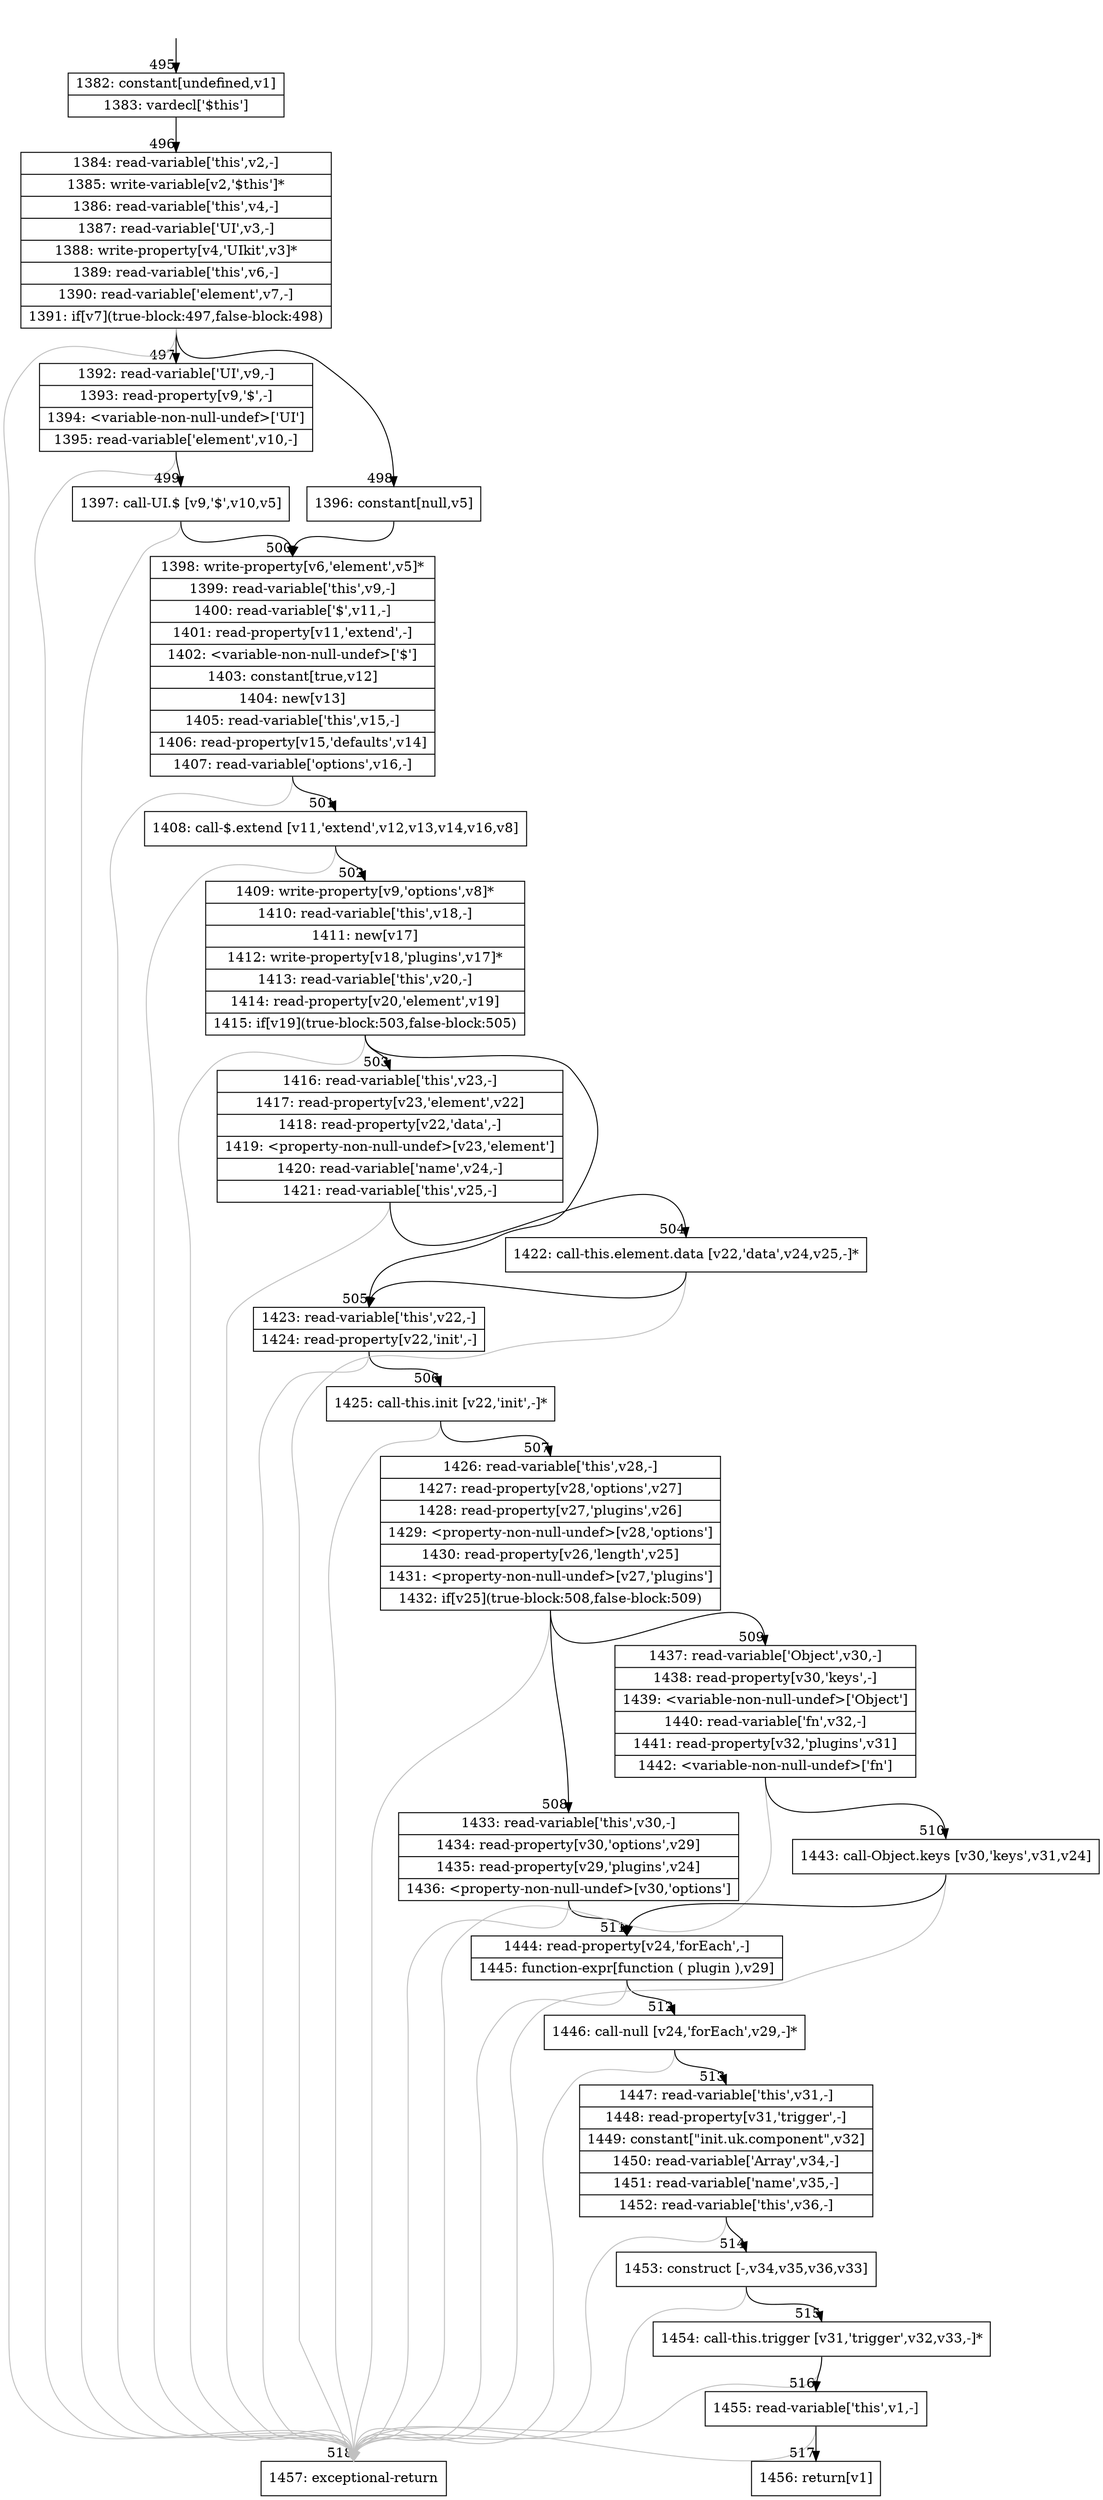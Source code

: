 digraph {
rankdir="TD"
BB_entry35[shape=none,label=""];
BB_entry35 -> BB495 [tailport=s, headport=n, headlabel="    495"]
BB495 [shape=record label="{1382: constant[undefined,v1]|1383: vardecl['$this']}" ] 
BB495 -> BB496 [tailport=s, headport=n, headlabel="      496"]
BB496 [shape=record label="{1384: read-variable['this',v2,-]|1385: write-variable[v2,'$this']*|1386: read-variable['this',v4,-]|1387: read-variable['UI',v3,-]|1388: write-property[v4,'UIkit',v3]*|1389: read-variable['this',v6,-]|1390: read-variable['element',v7,-]|1391: if[v7](true-block:497,false-block:498)}" ] 
BB496 -> BB497 [tailport=s, headport=n, headlabel="      497"]
BB496 -> BB498 [tailport=s, headport=n, headlabel="      498"]
BB496 -> BB518 [tailport=s, headport=n, color=gray, headlabel="      518"]
BB497 [shape=record label="{1392: read-variable['UI',v9,-]|1393: read-property[v9,'$',-]|1394: \<variable-non-null-undef\>['UI']|1395: read-variable['element',v10,-]}" ] 
BB497 -> BB499 [tailport=s, headport=n, headlabel="      499"]
BB497 -> BB518 [tailport=s, headport=n, color=gray]
BB498 [shape=record label="{1396: constant[null,v5]}" ] 
BB498 -> BB500 [tailport=s, headport=n, headlabel="      500"]
BB499 [shape=record label="{1397: call-UI.$ [v9,'$',v10,v5]}" ] 
BB499 -> BB500 [tailport=s, headport=n]
BB499 -> BB518 [tailport=s, headport=n, color=gray]
BB500 [shape=record label="{1398: write-property[v6,'element',v5]*|1399: read-variable['this',v9,-]|1400: read-variable['$',v11,-]|1401: read-property[v11,'extend',-]|1402: \<variable-non-null-undef\>['$']|1403: constant[true,v12]|1404: new[v13]|1405: read-variable['this',v15,-]|1406: read-property[v15,'defaults',v14]|1407: read-variable['options',v16,-]}" ] 
BB500 -> BB501 [tailport=s, headport=n, headlabel="      501"]
BB500 -> BB518 [tailport=s, headport=n, color=gray]
BB501 [shape=record label="{1408: call-$.extend [v11,'extend',v12,v13,v14,v16,v8]}" ] 
BB501 -> BB502 [tailport=s, headport=n, headlabel="      502"]
BB501 -> BB518 [tailport=s, headport=n, color=gray]
BB502 [shape=record label="{1409: write-property[v9,'options',v8]*|1410: read-variable['this',v18,-]|1411: new[v17]|1412: write-property[v18,'plugins',v17]*|1413: read-variable['this',v20,-]|1414: read-property[v20,'element',v19]|1415: if[v19](true-block:503,false-block:505)}" ] 
BB502 -> BB503 [tailport=s, headport=n, headlabel="      503"]
BB502 -> BB505 [tailport=s, headport=n, headlabel="      505"]
BB502 -> BB518 [tailport=s, headport=n, color=gray]
BB503 [shape=record label="{1416: read-variable['this',v23,-]|1417: read-property[v23,'element',v22]|1418: read-property[v22,'data',-]|1419: \<property-non-null-undef\>[v23,'element']|1420: read-variable['name',v24,-]|1421: read-variable['this',v25,-]}" ] 
BB503 -> BB504 [tailport=s, headport=n, headlabel="      504"]
BB503 -> BB518 [tailport=s, headport=n, color=gray]
BB504 [shape=record label="{1422: call-this.element.data [v22,'data',v24,v25,-]*}" ] 
BB504 -> BB505 [tailport=s, headport=n]
BB504 -> BB518 [tailport=s, headport=n, color=gray]
BB505 [shape=record label="{1423: read-variable['this',v22,-]|1424: read-property[v22,'init',-]}" ] 
BB505 -> BB506 [tailport=s, headport=n, headlabel="      506"]
BB505 -> BB518 [tailport=s, headport=n, color=gray]
BB506 [shape=record label="{1425: call-this.init [v22,'init',-]*}" ] 
BB506 -> BB507 [tailport=s, headport=n, headlabel="      507"]
BB506 -> BB518 [tailport=s, headport=n, color=gray]
BB507 [shape=record label="{1426: read-variable['this',v28,-]|1427: read-property[v28,'options',v27]|1428: read-property[v27,'plugins',v26]|1429: \<property-non-null-undef\>[v28,'options']|1430: read-property[v26,'length',v25]|1431: \<property-non-null-undef\>[v27,'plugins']|1432: if[v25](true-block:508,false-block:509)}" ] 
BB507 -> BB508 [tailport=s, headport=n, headlabel="      508"]
BB507 -> BB509 [tailport=s, headport=n, headlabel="      509"]
BB507 -> BB518 [tailport=s, headport=n, color=gray]
BB508 [shape=record label="{1433: read-variable['this',v30,-]|1434: read-property[v30,'options',v29]|1435: read-property[v29,'plugins',v24]|1436: \<property-non-null-undef\>[v30,'options']}" ] 
BB508 -> BB511 [tailport=s, headport=n, headlabel="      511"]
BB508 -> BB518 [tailport=s, headport=n, color=gray]
BB509 [shape=record label="{1437: read-variable['Object',v30,-]|1438: read-property[v30,'keys',-]|1439: \<variable-non-null-undef\>['Object']|1440: read-variable['fn',v32,-]|1441: read-property[v32,'plugins',v31]|1442: \<variable-non-null-undef\>['fn']}" ] 
BB509 -> BB510 [tailport=s, headport=n, headlabel="      510"]
BB509 -> BB518 [tailport=s, headport=n, color=gray]
BB510 [shape=record label="{1443: call-Object.keys [v30,'keys',v31,v24]}" ] 
BB510 -> BB511 [tailport=s, headport=n]
BB510 -> BB518 [tailport=s, headport=n, color=gray]
BB511 [shape=record label="{1444: read-property[v24,'forEach',-]|1445: function-expr[function ( plugin ),v29]}" ] 
BB511 -> BB512 [tailport=s, headport=n, headlabel="      512"]
BB511 -> BB518 [tailport=s, headport=n, color=gray]
BB512 [shape=record label="{1446: call-null [v24,'forEach',v29,-]*}" ] 
BB512 -> BB513 [tailport=s, headport=n, headlabel="      513"]
BB512 -> BB518 [tailport=s, headport=n, color=gray]
BB513 [shape=record label="{1447: read-variable['this',v31,-]|1448: read-property[v31,'trigger',-]|1449: constant[\"init.uk.component\",v32]|1450: read-variable['Array',v34,-]|1451: read-variable['name',v35,-]|1452: read-variable['this',v36,-]}" ] 
BB513 -> BB514 [tailport=s, headport=n, headlabel="      514"]
BB513 -> BB518 [tailport=s, headport=n, color=gray]
BB514 [shape=record label="{1453: construct [-,v34,v35,v36,v33]}" ] 
BB514 -> BB515 [tailport=s, headport=n, headlabel="      515"]
BB514 -> BB518 [tailport=s, headport=n, color=gray]
BB515 [shape=record label="{1454: call-this.trigger [v31,'trigger',v32,v33,-]*}" ] 
BB515 -> BB516 [tailport=s, headport=n, headlabel="      516"]
BB515 -> BB518 [tailport=s, headport=n, color=gray]
BB516 [shape=record label="{1455: read-variable['this',v1,-]}" ] 
BB516 -> BB517 [tailport=s, headport=n, headlabel="      517"]
BB516 -> BB518 [tailport=s, headport=n, color=gray]
BB517 [shape=record label="{1456: return[v1]}" ] 
BB518 [shape=record label="{1457: exceptional-return}" ] 
//#$~ 408
}
